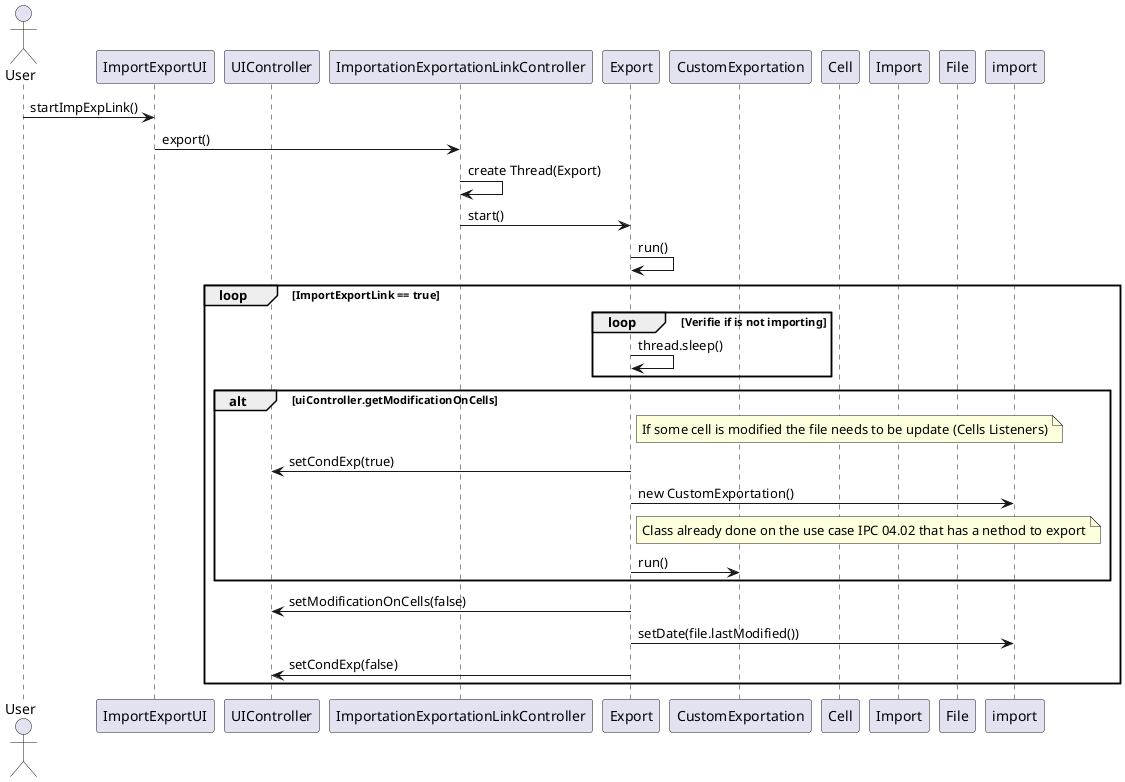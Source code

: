   @startuml doc-files/ipc_04_02_design_sequence_export.png
  actor User
  participant "ImportExportUI" as UI
  participant "UIController" as UIc
participant "ImportationExportationLinkController" as ctrl
  participant "Export" as export
  participant "CustomExportation" as ce
  participant "Cell" as cell
  participant "Import" as i
  participant "File" as file
  User -> UI : startImpExpLink()
  UI -> ctrl : export()
  ctrl -> ctrl : create Thread(Export)
  ctrl -> export : start()
  export -> export: run()

loop ImportExportLink == true

loop Verifie if is not importing
export -> export: thread.sleep()
end
  alt uiController.getModificationOnCells
note right of export
        If some cell is modified the file needs to be update (Cells Listeners)
    end note
  export -> UIc: setCondExp(true)
  export -> import: new CustomExportation()
note right of export
        Class already done on the use case IPC 04.02 that has a nethod to export
    end note
  export -> ce: run()
  end alt
  export -> UIc: setModificationOnCells(false)
  export -> import: setDate(file.lastModified())
  export -> UIc : setCondExp(false)
end
  @enduml